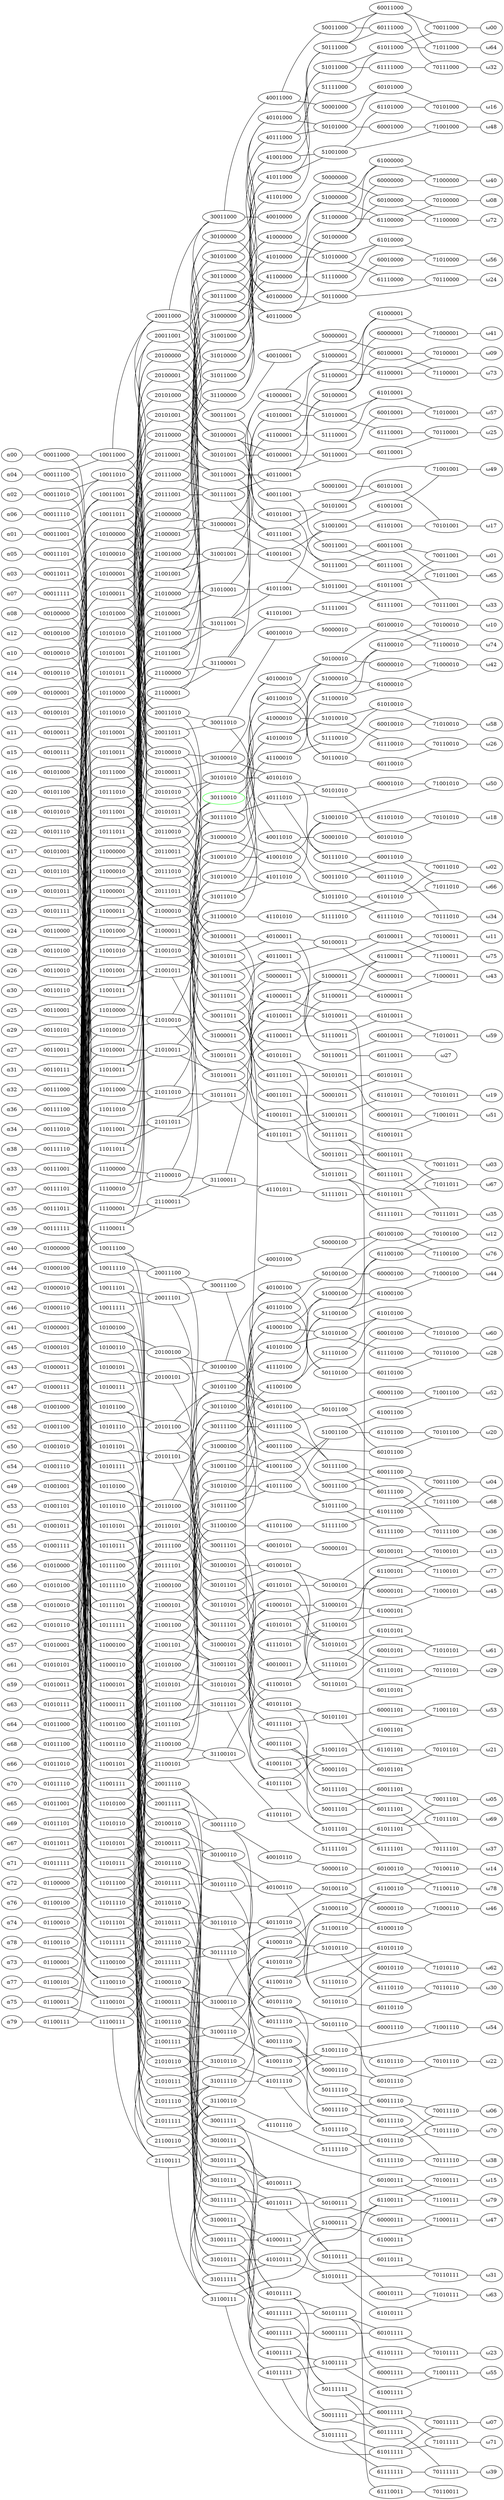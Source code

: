 strict graph {

  graph [nodωsωp=-1, ranksωp=6];
  rankdir=LR;

α00 -- 00011000 -- 10011000 -- 20011000 -- 30011000 -- 40011000 -- 50011000 -- 60011000 -- 70011000 -- ω00 [weighte=2]
α01 -- 00011001 -- 10011001 -- 20011001 -- 30011001 -- 40011001 -- 50011001 -- 60011001 -- 70011001 -- ω01 [weighte=2]
α02 -- 00011010 -- 10011010 -- 20011010 -- 30011010 -- 40011010 -- 50011010 -- 60011010 -- 70011010 -- ω02 [weighte=2]
α03 -- 00011011 -- 10011011 -- 20011011 -- 30011011 -- 40011011 -- 50011011 -- 60011011 -- 70011011 -- ω03 [weighte=2]
α04 -- 00011100 -- 10011100 -- 20011100 -- 30011100 -- 40011100 -- 50011100 -- 60011100 -- 70011100 -- ω04 [weighte=30]
α05 -- 00011101 -- 10011101 -- 20011101 -- 30011101 -- 40011101 -- 50011101 -- 60011101 -- 70011101 -- ω05 [weighte=2]
α06 -- 00011110 -- 10011110 -- 20011110 -- 30011110 -- 40011110 -- 50011110 -- 60011110 -- 70011110 -- ω06 [weighte=2]
α07 -- 00011111 -- 10011111 -- 20011111 -- 30011111 -- 40011111 -- 50011111 -- 60011111 -- 70011111 -- ω07 [weighte=2]
α08 -- 00100000 -- 10100000 -- 20100000 -- 30100000 -- 40100000 -- 50100000 -- 60100000 -- 70100000 -- ω08 [weighte=2]
α09 -- 00100001 -- 10100001 -- 20100001 -- 30100001 -- 40100001 -- 50100001 -- 60100001 -- 70100001 -- ω09 [weighte=2]
α10 -- 00100010 -- 10100010 -- 20100010 -- 30100010 -- 40100010 -- 50100010 -- 60100010 -- 70100010 -- ω10 [weighte=2]
α11 -- 00100011 -- 10100011 -- 20100011 -- 30100011 -- 40100011 -- 50100011 -- 60100011 -- 70100011 -- ω11 [weighte=2]
α12 -- 00100100 -- 10100100 -- 20100100 -- 30100100 -- 40100100 -- 50100100 -- 60100100 -- 70100100 -- ω12 [weighte=2]
α13 -- 00100101 -- 10100101 -- 20100101 -- 30100101 -- 40100101 -- 50100101 -- 60100101 -- 70100101 -- ω13 [weighte=2]
α14 -- 00100110 -- 10100110 -- 20100110 -- 30100110 -- 40100110 -- 50100110 -- 60100110 -- 70100110 -- ω14 [weighte=2]
α15 -- 00100111 -- 10100111 -- 20100111 -- 30100111 -- 40100111 -- 50100111 -- 60100111 -- 70100111 -- ω15 [weighte=2]
α16 -- 00101000 -- 10101000 -- 20101000 -- 30101000 -- 40101000 -- 50101000 -- 60101000 -- 70101000 -- ω16 [weighte=2]
α17 -- 00101001 -- 10101001 -- 20101001 -- 30101001 -- 40101001 -- 50101001 -- 60101001 -- 70101001 -- ω17 [weighte=2]
α18 -- 00101010 -- 10101010 -- 20101010 -- 30101010 -- 40101010 -- 50101010 -- 60101010 -- 70101010 -- ω18 [weighte=2]
α19 -- 00101011 -- 10101011 -- 20101011 -- 30101011 -- 40101011 -- 50101011 -- 60101011 -- 70101011 -- ω19 [weighte=2]
α20 -- 00101100 -- 10101100 -- 20101100 -- 30101100 -- 40101100 -- 50101100 -- 60101100 -- 70101100 -- ω20 [weighte=2]
α21 -- 00101101 -- 10101101 -- 20101101 -- 30101101 -- 40101101 -- 50101101 -- 60101101 -- 70101101 -- ω21 [weighte=2]
α22 -- 00101110 -- 10101110 -- 20101110 -- 30101110 -- 40101110 -- 50101110 -- 60101110 -- 70101110 -- ω22 [weighte=2]
α23 -- 00101111 -- 10101111 -- 20101111 -- 30101111 -- 40101111 -- 50101111 -- 60101111 -- 70101111 -- ω23 [weighte=2]
α24 -- 00110000 -- 10110000 -- 20110000 -- 30110000 -- 40110000 -- 50110000             -- 70110000 -- ω24 [weighte=2]
α25 -- 00110001 -- 10110001 -- 20110001 -- 30110001 -- 40110001 -- 50110001 -- 60110001 -- 70110001 -- ω25 [weighte=2]
α26 -- 00110010 -- 10110010 -- 20110010 -- 30110010 -- 40110010 -- 50110010 -- 60110010 -- 70110010 -- ω26 [weighte=2]
α27 -- 00110011 -- 10110011 -- 20110011 -- 30110011 -- 40110011 -- 50110011 -- 60110011             -- ω27 [weighte=2]
α28 -- 00110100 -- 10110100 -- 20110100 -- 30110100 -- 40110100 -- 50110100 -- 60110100 -- 70110100 -- ω28 [weighte=2]
α29 -- 00110101 -- 10110101 -- 20110101 -- 30110101 -- 40110101 -- 50110101 -- 60110101 -- 70110101 -- ω29 [weighte=2]
α30 -- 00110110 -- 10110110 -- 20110110 -- 30110110 -- 40110110 -- 50110110 -- 60110110 -- 70110110 -- ω30 [weighte=2]
α31 -- 00110111 -- 10110111 -- 20110111 -- 30110111 -- 40110111 -- 50110111 -- 60110111 -- 70110111 -- ω31 [weighte=2]
α32 -- 00111000 -- 10111000 -- 20111000 -- 30111000 -- 40111000 -- 50111000 -- 60111000 -- 70111000 -- ω32 [weighte=2]
α33 -- 00111001 -- 10111001 -- 20111001 -- 30111001 -- 40111001 -- 50111001 -- 60111001 -- 70111001 -- ω33 [weighte=2]
α34 -- 00111010 -- 10111010 -- 20111010 -- 30111010 -- 40111010 -- 50111010 -- 60111010 -- 70111010 -- ω34 [weighte=2]
α35 -- 00111011 -- 10111011 -- 20111011 -- 30111011 -- 40111011 -- 50111011 -- 60111011 -- 70111011 -- ω35 [weighte=2]
α36 -- 00111100 -- 10111100 -- 20111100 -- 30111100 -- 40111100 -- 50111100 -- 60111100 -- 70111100 -- ω36 [weighte=2]
α37 -- 00111101 -- 10111101 -- 20111101 -- 30111101 -- 40111101 -- 50111101 -- 60111101 -- 70111101 -- ω37 [weighte=2]
α38 -- 00111110 -- 10111110 -- 20111110 -- 30111110 -- 40111110 -- 50111110 -- 60111110 -- 70111110 -- ω38 [weighte=2]
α39 -- 00111111 -- 10111111 -- 20111111 -- 30111111 -- 40111111 -- 50111111 -- 60111111 -- 70111111 -- ω39 [weighte=2]
α40 -- 01000000 -- 11000000 -- 21000000 -- 31000000 -- 41000000 -- 51000000 -- 61000000 -- 71000000 -- ω40 [weighte=2]
α41 -- 01000001 -- 11000001 -- 21000001 -- 31000001 -- 41000001 -- 51000001 -- 61000001 -- 71000001 -- ω41 [weighte=2]
α42 -- 01000010 -- 11000010 -- 21000010 -- 31000010 -- 41000010 -- 51000010 -- 61000010 -- 71000010 -- ω42 [weighte=2]
α43 -- 01000011 -- 11000011 -- 21000011 -- 31000011 -- 41000011 -- 51000011 -- 61000011 -- 71000011 -- ω43 [weighte=2]
α44 -- 01000100 -- 11000100 -- 21000100 -- 31000100 -- 41000100 -- 51000100 -- 61000100 -- 71000100 -- ω44 [weighte=2]
α45 -- 01000101 -- 11000101 -- 21000101 -- 31000101 -- 41000101 -- 51000101 -- 61000101 -- 71000101 -- ω45 [weighte=2]
α46 -- 01000110 -- 11000110 -- 21000110 -- 31000110 -- 41000110 -- 51000110 -- 61000110 -- 71000110 -- ω46 [weighte=2]
α47 -- 01000111 -- 11000111 -- 21000111 -- 31000111 -- 41000111 -- 51000111 -- 61000111 -- 71000111 -- ω47 [weighte=2]
α48 -- 01001000 -- 11001000 -- 21001000 -- 31001000 -- 41001000 -- 51001000             -- 71001000 -- ω48 [weighte=2]
α49 -- 01001001 -- 11001001 -- 21001001 -- 31001001 -- 41001001 -- 51001001 -- 61001001 -- 71001001 -- ω49 [weighte=2]
α50 -- 01001010 -- 11001010 -- 21001010 -- 31001010 -- 41001010 -- 51001010             -- 71001010 -- ω50 [weighte=2]
α51 -- 01001011 -- 11001011 -- 21001011 -- 31001011 -- 41001011 -- 51001011 -- 61001011 -- 71001011 -- ω51 [weighte=2]
α52 -- 01001100 -- 11001100 -- 21001100 -- 31001100 -- 41001100 -- 51001100 -- 61001100 -- 71001100 -- ω52 [weighte=2]
α53 -- 01001101 -- 11001101 -- 21001101 -- 31001101 -- 41001101 -- 51001101 -- 61001101 -- 71001101 -- ω53 [weighte=2]
α54 -- 01001110 -- 11001110 -- 21001110 -- 31001110 -- 41001110 -- 51001110             -- 71001110 -- ω54 [weighte=2]
α55 -- 01001111 -- 11001111 -- 21001111 -- 31001111 -- 41001111 -- 51001111 -- 61001111 -- 71001111 -- ω55 [weighte=2]
α56 -- 01010000 -- 11010000 -- 21010000 -- 31010000 -- 41010000 -- 51010000 -- 61010000 -- 71010000 -- ω56 [weighte=2]
α57 -- 01010001 -- 11010001 -- 21010001 -- 31010001 -- 41010001 -- 51010001 -- 61010001 -- 71010001 -- ω57 [weighte=2]
α58 -- 01010010 -- 11010010 -- 21010010 -- 31010010 -- 41010010 -- 51010010 -- 61010010 -- 71010010 -- ω58 [weighte=2]
α59 -- 01010011 -- 11010011 -- 21010011 -- 31010011 -- 41010011 -- 51010011 -- 61010011 -- 71010011 -- ω59 [weighte=2]
α60 -- 01010100 -- 11010100 -- 21010100 -- 31010100 -- 41010100 -- 51010100 -- 61010100 -- 71010100 -- ω60 [weighte=2]
α61 -- 01010101 -- 11010101 -- 21010101 -- 31010101 -- 41010101 -- 51010101 -- 61010101 -- 71010101 -- ω61 [weighte=2]
α62 -- 01010110 -- 11010110 -- 21010110 -- 31010110 -- 41010110 -- 51010110 -- 61010110 -- 71010110 -- ω62 [weighte=2]
α63 -- 01010111 -- 11010111 -- 21010111 -- 31010111 -- 41010111 -- 51010111 -- 61010111 -- 71010111 -- ω63 [weighte=2]
α64 -- 01011000 -- 11011000 -- 21011000 -- 31011000 -- 41011000 -- 51011000 -- 61011000 -- 71011000 -- ω64 [weighte=2]
α65 -- 01011001 -- 11011001 -- 21011001 -- 31011001 -- 41011001 -- 51011001 -- 61011001 -- 71011001 -- ω65 [weighte=2]
α66 -- 01011010 -- 11011010 -- 21011010 -- 31011010 -- 41011010 -- 51011010 -- 61011010 -- 71011010 -- ω66 [weighte=2]
α67 -- 01011011 -- 11011011 -- 21011011 -- 31011011 -- 41011011 -- 51011011 -- 61011011 -- 71011011 -- ω67 [weighte=2]
α68 -- 01011100 -- 11011100 -- 21011100 -- 31011100 -- 41011100 -- 51011100 -- 61011100 -- 71011100 -- ω68 [weighte=2]
α69 -- 01011101 -- 11011101 -- 21011101 -- 31011101 -- 41011101 -- 51011101 -- 61011101 -- 71011101 -- ω69 [weighte=2]
α70 -- 01011110 -- 11011110 -- 21011110 -- 31011110 -- 41011110 -- 51011110 -- 61011110 -- 71011110 -- ω70 [weighte=2]
α71 -- 01011111 -- 11011111 -- 21011111 -- 31011111 -- 41011111 -- 51011111 -- 61011111 -- 71011111 -- ω71 [weighte=2]
α72 -- 01100000 -- 11100000 -- 21100000 -- 31100000 -- 41100000 -- 51100000 -- 61100000 -- 71100000 -- ω72 [weighte=2]
α73 -- 01100001 -- 11100001 -- 21100001 -- 31100001 -- 41100001 -- 51100001 -- 61100001 -- 71100001 -- ω73 [weighte=2]
α74 -- 01100010 -- 11100010 -- 21100010 -- 31100010 -- 41100010 -- 51100010 -- 61100010 -- 71100010 -- ω74 [weighte=2]
α75 -- 01100011 -- 11100011 -- 21100011 -- 31100011 -- 41100011 -- 51100011 -- 61100011 -- 71100011 -- ω75 [weighte=2]
α76 -- 01100100 -- 11100100 -- 21100100 -- 31100100 -- 41100100 -- 51100100 -- 61100100 -- 71100100 -- ω76 [weighte=2]
α77 -- 01100101 -- 11100101 -- 21100101 -- 31100101 -- 41100101 -- 51100101 -- 61100101 -- 71100101 -- ω77 [weighte=2]
α78 -- 01100110 -- 11100110 -- 21100110 -- 31100110 -- 41100110 -- 51100110 -- 61100110 -- 71100110 -- ω78 [weighte=2]
α79 -- 01100111 -- 11100111 -- 21100111 -- 31100111 --                         61100111 -- 71100111 -- ω79 [weighte=2]


  00011000 -- 10011100 [weight=10]
  00011001 -- 10011101 [weight=10]
  00011010 -- 10011110 [weight=10]
  00011011 -- 10011111 [weight=10]
  00011100 -- 10011000 [weight=10]
  00011101 -- 10011001 [weight=10]
  00011110 -- 10011010 [weight=10]
  00011111 -- 10011011 [weight=10]
  00100000 -- 10100100 [weight=10]
  00100001 -- 10100101 [weight=10]
  00100010 -- 10100110 [weight=10]
  00100011 -- 10100111 [weight=10]
  00100100 -- 10100000 [weight=10]
  00100101 -- 10100001 [weight=10]
  00100110 -- 10100010 [weight=10]
  00100111 -- 10100011 [weight=10]
  00101000 -- 10101100 [weight=10]
  00101001 -- 10101101 [weight=10]
  00101010 -- 10101110 [weight=10]
  00101011 -- 10101111 [weight=10]
  00101100 -- 10101000 [weight=10]
  00101101 -- 10101001 [weight=10]
  00101110 -- 10101010 [weight=10]
  00101111 -- 10101011 [weight=10]
  00110000 -- 10110100 [weight=10]
  00110001 -- 10110101 [weight=10]
  00110010 -- 10110110 [weight=10]
  00110011 -- 10110111 [weight=10]
  00110100 -- 10110000 [weight=10]
  00110101 -- 10110001 [weight=10]
  00110110 -- 10110010 [weight=10]
  00110111 -- 10110011 [weight=10]
  00111000 -- 10111100 [weight=10]
  00111001 -- 10111101 [weight=10]
  00111010 -- 10111110 [weight=10]
  00111011 -- 10111111 [weight=10]
  00111100 -- 10111000 [weight=10]
  00111101 -- 10111001 [weight=10]
  00111110 -- 10111010 [weight=10]
  00111111 -- 10111011 [weight=10]
  01000000 -- 11000100 [weight=10]
  01000001 -- 11000101 [weight=10]
  01000010 -- 11000110 [weight=10]
  01000011 -- 11000111 [weight=10]
  01000100 -- 11000000 [weight=10]
  01000101 -- 11000001 [weight=10]
  01000110 -- 11000010 [weight=10]
  01000111 -- 11000011 [weight=10]
  01001000 -- 11001100 [weight=10]
  01001001 -- 11001101 [weight=10]
  01001010 -- 11001110 [weight=10]
  01001011 -- 11001111 [weight=10]
  01001100 -- 11001000 [weight=10]
  01001101 -- 11001001 [weight=10]
  01001110 -- 11001010 [weight=10]
  01001111 -- 11001011 [weight=10]
  01010000 -- 11010100 [weight=10]
  01010001 -- 11010101 [weight=10]
  01010010 -- 11010110 [weight=10]
  01010011 -- 11010111 [weight=10]
  01010100 -- 11010000 [weight=10]
  01010101 -- 11010001 [weight=10]
  01010110 -- 11010010 [weight=10]
  01010111 -- 11010011 [weight=10]
  01011000 -- 11011100 [weight=10]
  01011001 -- 11011101 [weight=10]
  01011010 -- 11011110 [weight=10]
  01011011 -- 11011111 [weight=10]
  01011100 -- 11011000 [weight=10]
  01011101 -- 11011001 [weight=10]
  01011110 -- 11011010 [weight=10]
  01011111 -- 11011011 [weight=10]
  01100000 -- 11100100 [weight=10]
  01100001 -- 11100101 [weight=10]
  01100010 -- 11100110 [weight=10]
  01100011 -- 11100111 [weight=10]
  01100100 -- 11100000 [weight=10]
  01100101 -- 11100001 [weight=10]
  01100110 -- 11100010 [weight=10]
  01100111 -- 11100011 [weight=10]  
  10011000 -- 20011010 [weight=10]
  10011001 -- 20011011 [weight=10]
  10011010 -- 20011000 [weight=10]
  10011011 -- 20011001 [weight=10]
  10011100 -- 20011110 [weight=10]
  10011101 -- 20011111 [weight=10]
  10011110 -- 20011100 [weight=10]
  10011111 -- 20011101 [weight=10]
  10100000 -- 20100010 [weight=10]
  10100001 -- 20100011 [weight=10]
  10100010 -- 20100000 [weight=10]
  10100011 -- 20100001 [weight=10]
  10100100 -- 20100110 [weight=10]
  10100101 -- 20100111 [weight=10]
  10100110 -- 20100100 [weight=10]
  10100111 -- 20100101 [weight=10]
  10101000 -- 20101010 [weight=10]
  10101001 -- 20101011 [weight=10]
  10101010 -- 20101000 [weight=10]
  10101011 -- 20101001 [weight=10]
  10101100 -- 20101110 [weight=10]
  10101101 -- 20101111 [weight=10]
  10101110 -- 20101100 [weight=10]
  10101111 -- 20101101 [weight=10]
  10110000 -- 20110010 [weight=10]
  10110001 -- 20110011 [weight=10]
  10110010 -- 20110000 [weight=10]
  10110011 -- 20110001 [weight=10]
  10110100 -- 20110110 [weight=10]
  10110101 -- 20110111 [weight=10]
  10110110 -- 20110100 [weight=10]
  10110111 -- 20110101 [weight=10]
  10111000 -- 20111010 [weight=10]
  10111001 -- 20111011 [weight=10]
  10111010 -- 20111000 [weight=10]
  10111011 -- 20111001 [weight=10]
  10111100 -- 20111110 [weight=10]
  10111101 -- 20111111 [weight=10]
  10111110 -- 20111100 [weight=10]
  10111111 -- 20111101 [weight=10]
  11000000 -- 21000010 [weight=10]
  11000001 -- 21000011 [weight=10]
  11000010 -- 21000000 [weight=10]
  11000011 -- 21000001 [weight=10]
  11000100 -- 21000110 [weight=10]
  11000101 -- 21000111 [weight=10]
  11000110 -- 21000100 [weight=10]
  11000111 -- 21000101 [weight=10]
  11001000 -- 21001010 [weight=10]
  11001001 -- 21001011 [weight=10]
  11001010 -- 21001000 [weight=10]
  11001011 -- 21001001 [weight=10]
  11001100 -- 21001110 [weight=10]
  11001101 -- 21001111 [weight=10]
  11001110 -- 21001100 [weight=10]
  11001111 -- 21001101 [weight=10]
  11010000 -- 21010010 [weight=10]
  11010001 -- 21010011 [weight=10]
  11010010 -- 21010000 [weight=10]
  11010011 -- 21010001 [weight=10]
  11010100 -- 21010110 [weight=10]
  11010101 -- 21010111 [weight=10]
  11010110 -- 21010100 [weight=10]
  11010111 -- 21010101 [weight=10]
  11011000 -- 21011010 [weight=10]
  11011001 -- 21011011 [weight=10]
  11011010 -- 21011000 [weight=10]
  11011011 -- 21011001 [weight=10]
  11011100 -- 21011110 [weight=10]
  11011101 -- 21011111 [weight=10]
  11011110 -- 21011100 [weight=10]
  11011111 -- 21011101 [weight=10]
  11100000 -- 21100010 [weight=10]
  11100001 -- 21100011 [weight=10]
  11100010 -- 21100000 [weight=10]
  11100011 -- 21100001 [weight=10]
  11100100 -- 21100110 [weight=10]
  11100101 -- 21100111 [weight=10]
  11100110 -- 21100100 [weight=10]
  11100111 -- 21100101 [weight=10]
  20011000 -- 30011001 [weight=10]
  20011001 -- 30011000 [weight=10]
  20011010 -- 30011011 [weight=10]
  20011011 -- 30011010 [weight=10]
  20011100 -- 30011101 [weight=10]
  20011101 -- 30011100 [weight=10]
  20011110 -- 30011111 [weight=10]
  20011111 -- 30011110 [weight=10]
  20100000 -- 30100001 [weight=10]
  20100001 -- 30100000 [weight=10]
  20100010 -- 30100011 [weight=10]
  20100011 -- 30100010 [weight=10]
  20100100 -- 30100101 [weight=10]
  20100101 -- 30100100 [weight=10]
  20100110 -- 30100111 [weight=10]
  20100111 -- 30100110 [weight=10]
  20101000 -- 30101001 [weight=10]
  20101001 -- 30101000 [weight=10]
  20101010 -- 30101011 [weight=10]
  20101011 -- 30101010 [weight=10]
  20101100 -- 30101101 [weight=10]
  20101101 -- 30101100 [weight=10]
  20101110 -- 30101111 [weight=10]
  20101111 -- 30101110 [weight=10]
  20110000 -- 30110001 [weight=10]
  20110001 -- 30110000 [weight=10]
  20110010 -- 30110011 [weight=10]
  20110011 -- 30110010 [weight=10]
  20110100 -- 30110101 [weight=10]
  20110101 -- 30110100 [weight=10]
  20110110 -- 30110111 [weight=10]
  20110111 -- 30110110 [weight=10]
  20111000 -- 30111001 [weight=10]
  20111001 -- 30111000 [weight=10]
  20111010 -- 30111011 [weight=10]
  20111011 -- 30111010 [weight=10]
  20111100 -- 30111101 [weight=10]
  20111101 -- 30111100 [weight=10]
  20111110 -- 30111111 [weight=10]
  20111111 -- 30111110 [weight=10]
  21000000 -- 31000001 [weight=10]
  21000001 -- 31000000 [weight=10]
  21000010 -- 31000011 [weight=10]
  21000011 -- 31000010 [weight=10]
  21000100 -- 31000101 [weight=10]
  21000101 -- 31000100 [weight=10]
  21000110 -- 31000111 [weight=10]
  21000111 -- 31000110 [weight=10]
  21001000 -- 31001001 [weight=10]
  21001001 -- 31001000 [weight=10]
  21001010 -- 31001011 [weight=10]
  21001011 -- 31001010 [weight=10]
  21001100 -- 31001101 [weight=10]
  21001101 -- 31001100 [weight=10]
  21001110 -- 31001111 [weight=10]
  21001111 -- 31001110 [weight=10]
  21010000 -- 31010001 [weight=10]
  21010001 -- 31010000 [weight=10]
  21010010 -- 31010011 [weight=10]
  21010011 -- 31010010 [weight=10]
  21010100 -- 31010101 [weight=10]
  21010101 -- 31010100 [weight=10]
  21010110 -- 31010111 [weight=10]
  21010111 -- 31010110 [weight=10]
  21011000 -- 31011001 [weight=10]
  21011001 -- 31011000 [weight=10]
  21011010 -- 31011011 [weight=10]
  21011011 -- 31011010 [weight=10]
  21011100 -- 31011101 [weight=10]
  21011101 -- 31011100 [weight=10]
  21011110 -- 31011111 [weight=10]
  21011111 -- 31011110 [weight=10]
  21100000 -- 31100001 [weight=10]
  21100001 -- 31100000 [weight=10]
  21100010 -- 31100011 [weight=10]
  21100011 -- 31100010 [weight=10]
  21100100 -- 31100101 [weight=10]
  21100101 -- 31100100 [weight=10]
  21100110 -- 31100111 [weight=10]
  21100111 -- 31100110 [weight=10]  
  30011000 -- 40010000 [weight=10]
  30011001 -- 40010001 [weight=10]
  30011010 -- 40010010 [weight=10]
  30011011 -- 40010011 [weight=20]
  30011100 -- 40010100 [weight=10]
  30011101 -- 40010101 [weight=10]
  30011110 -- 40010110 [weight=10]
  30011111 -- 60100111 [weight=10]
  30100000 -- 40101000 [weight=10]
  30100001 -- 40101001 [weight=10]
  30100010 -- 40101010 [weight=10]
  30100011 -- 40101011 [weight=10]
  30100100 -- 40101100 [weight=10]
  30100101 -- 40101101 [weight=10]
  30100110 -- 40101110 [weight=10]
  30100111 -- 40101111 [weight=10]
  30101000 -- 40100000 [weight=10]
  30101001 -- 40100001 [weight=10]
  30101010 -- 40100010 [weight=10]
  30101011 -- 40100011 [weight=10]
  30101100 -- 40100100 [weight=10]
  30101101 -- 40100101 [weight=10]
  30101110 -- 40100110 [weight=10]
  30101111 -- 40100111 [weight=10]
  30110000 -- 40111000 [weight=10]
  30110001 -- 40111001 [weight=10]
  30110010 -- 40111010 [weight=20 color=gray]
  30110010[color=green]
  30110011 -- 40111011 [weight=10]
  30110100 -- 40111100 [weight=10]
  30110101 -- 40111101 [weight=10]
  30110110 -- 40111110 [weight=10]
  30110111 -- 40111111 [weight=10]
  30111000 -- 40110000 [weight=10]
  30111001 -- 40110001 [weight=10]
  30111010 -- 40110010 [weight=10]
  30111011 -- 40110011 [weight=10]
  30111100 -- 40110100 [weight=10]
  30111101 -- 40110101 [weight=10]
  30111110 -- 40110110 [weight=10]
  30111111 -- 40110111 [weight=10]
  31000000 -- 41001000 [weight=10]
  31000001 -- 41001001 [weight=10]
  31000010 -- 41001010 [weight=10]
  31000011 -- 41001011 [weight=10]
  31000100 -- 41001100 [weight=10]
  31000101 -- 41001101 [weight=10]
  31000110 -- 41001110 [weight=10]
  31000111 -- 41001111 [weight=10]
  31001000 -- 41000000 [weight=10]
  31001001 -- 41000001 [weight=10]
  31001010 -- 41000010 [weight=10]
  31001011 -- 41000011 [weight=10]
  31001100 -- 41000100 [weight=10]
  31001101 -- 41000101 [weight=10]
  31001110 -- 41000110 [weight=10]
  31001111 -- 41000111 [weight=10]
  31010000 -- 41011000 [weight=10]
  31010001 -- 41011001 [weight=10]
  31010010 -- 41011010 [weight=10]
  31010011 -- 41011011 [weight=10]
  31010100 -- 41011100 [weight=10]
  31010101 -- 41011101 [weight=10]
  31010110 -- 41011110 [weight=10]
  31010111 -- 41011111 [weight=10]
  31011000 -- 41010000 [weight=10]
  31011001 -- 41010001 [weight=10]
  31011010 -- 41010010 [weight=10]
  31011011 -- 41010011 [weight=10]
  31011100 -- 41010100 [weight=10]
  31011101 -- 41010101 [weight=10]
  31011110 -- 41010110 [weight=10]
  31011111 -- 41010111 [weight=10]
  31100000 -- 41101000 [weight=10]
  31100001 -- 41101001 [weight=10]
  31100010 -- 41101010 [weight=10]
  31100011 -- 41101011 [weight=10]
  31100100 -- 41101100 [weight=10]
  31100101 -- 41101101 [weight=10]
  31100110 -- 41101110 [weight=10]
  31100111 -- 61011111 [weight=10]  
  40010000 -- 50000000 [weight=10]
  40010001 -- 50000001 [weight=10]
  40010010 -- 50000010 [weight=10]
  30011011 -- 50000011 [weight=20]
  40010100 -- 50000100 [weight=10]
  40010101 -- 50000101 [weight=10]
  40010110 -- 50000110 [weight=10]
  40011000 -- 50001000 [weight=10]
  40011001 -- 50001001 [weight=10]
  40011010 -- 50001010 [weight=10]
  40011011 -- 50001011 [weight=10]
  40011100 -- 60101100 [weight=10]
  40011101 -- 50001101 [weight=10]
  40011110 -- 50001110 [weight=10]
  40011111 -- 50001111 [weight=10]
  40100000 -- 50110000 [weight=10]
  40100001 -- 50110001 [weight=10]
  40100010 -- 50110010 [weight=10]
  40100011 -- 50110011 [weight=10]
  40100100 -- 50110100 [weight=10]
  40100101 -- 50110101 [weight=10]
  40100110 -- 50110110 [weight=10]
  40100111 -- 50110111 [weight=10]
  40101000 -- 50111000 [weight=10]
  40101001 -- 50111001 [weight=10]
  40101010 -- 50111010 [weight=10]
  40101011 -- 50111011 [weight=10]
  40101100 -- 50111100 [weight=10]
  40101101 -- 50111101 [weight=10]
  40101110 -- 50111110 [weight=10]
  40101111 -- 50111111 [weight=10]
  40110000 -- 50100000 [weight=10]
  40110001 -- 50100001 [weight=10]
  40110010 -- 50100010 [weight=10]
  40110011 -- 50100011 [weight=10]
  40110100 -- 50100100 [weight=10]
  40110101 -- 50100101 [weight=10]
  40110110 -- 50100110 [weight=10]
  40110111 -- 50100111 [weight=10]
  40111000 -- 50101000 [weight=10]
  40111001 -- 50101001 [weight=10]
  40111010 -- 50101010 [weight=10]
  40111011 -- 50101011 [weight=10]
  40111100 -- 50101100 [weight=10]
  40111101 -- 50101101 [weight=10]
  40111110 -- 50101110 [weight=10]
  40111111 -- 50101111 [weight=10]
  41000000 -- 51010000 [weight=10]
  41000001 -- 51010001 [weight=10]
  41000010 -- 51010010 [weight=10]
  41000011 -- 51010011 [weight=10]
  41000100 -- 51010100 [weight=10]
  41000101 -- 51010101 [weight=10]
  41000110 -- 51010110 [weight=10]
  41000111 -- 51010111 [weight=10]
  41001000 -- 51011000 [weight=10]
  41001001 -- 51011001 [weight=10]
  41001010 -- 51011010 [weight=10]
  41001011 -- 51011011 [weight=10]
  41001100 -- 51011100 [weight=10]
  41001101 -- 51011101 [weight=10]
  41001110 -- 51011110 [weight=10]
  41001111 -- 51011111 [weight=10]
  41010000 -- 51000000 [weight=10]
  41010001 -- 51000001 [weight=10]
  41010010 -- 51000010 [weight=10]
  41010011 -- 51000011 [weight=10]
  41010100 -- 51000100 [weight=10]
  41010101 -- 51000101 [weight=10]
  41010110 -- 51000110 [weight=10]
  41010111 -- 51000111 [weight=10]
  41011000 -- 51001000 [weight=10]
  41011001 -- 51001001 [weight=10]
  41011010 -- 51001010 [weight=10]
  41011011 -- 51001011 [weight=10]
  41011100 -- 51001100 [weight=10]
  41011101 -- 51001101 [weight=10]
  41011110 -- 51001110 [weight=10]
  41011111 -- 51001111 [weight=10]
  41100000 -- 51110000 [weight=10]
  41100001 -- 51110001 [weight=10]
  41100010 -- 51110010 [weight=10]
  41100011 -- 51110011 [weight=10]
  41100100 -- 51110100 [weight=10]
  41100101 -- 51110101 [weight=10]
  41100110 -- 61010110 [weight=10]
  41101000 -- 51111000 [weight=10]
  41101001 -- 51111001 [weight=10]
  41101010 -- 51111010 [weight=10]
  41101011 -- 51111011 [weight=10]
  41101100 -- 51111100 [weight=10]
  41101101 -- 51111101 [weight=10]
  41101110 -- 51111110 [weight=10]
  41110100 -- 51100100 [weight=10]
  41110101 -- 51100101 [weight=10]
  50000000 -- 60100000 [weight=10]
  50000001 -- 60100001 [weight=10]
  50000010 -- 60100010 [weight=10]
  50000011 -- 60100011 [weight=10]
  50000100 -- 60100100 [weight=10]
  50000101 -- 60100101 [weight=10]
  50000110 -- 60100110 [weight=10]
  50001000 -- 60101000 [weight=10]
  50001001 -- 60101001 [weight=10]
  50001010 -- 60101010 [weight=10]
  50001011 -- 60101011 [weight=10]
  50001101 -- 60101101 [weight=10]
  50001110 -- 60101110 [weight=10]
  50001111 -- 60101111 [weight=10]
  50011000 -- 60111000 [weight=10]
  50011001 -- 60111001 [weight=10]
  50011010 -- 60111010 [weight=10]
  50011011 -- 60111011 [weight=10]
  50011100 -- 60111100 [weight=10]
  50011101 -- 60111101 [weight=10]
  50011110 -- 60111110 [weight=10]
  50011111 -- 60111111 [weight=10]
  50100000 -- 60000000 [weight=10]
  50100001 -- 60000001 [weight=10]
  50100010 -- 60000010 [weight=10]
  50100011 -- 60000011 [weight=10]
  50100100 -- 60000100 [weight=10]
  50100101 -- 60000101 [weight=10]
  50100110 -- 60000110 [weight=10]
  50100111 -- 60000111 [weight=10]
  50101000 -- 60001000 [weight=10]
  50101001 -- 71001001 [weight=10]
  50101010 -- 60001010 [weight=10]
  50101011 -- 60001011 [weight=10]
  50101100 -- 60001100 [weight=10]
  50101101 -- 60001101 [weight=10]
  50101110 -- 60001110 [weight=10]
  50101111 -- 60001111 [weight=10]
  50110000 -- 60010000 [weight=10]
  50110001 -- 60010001 [weight=10]
  50110010 -- 60010010 [weight=10]
  50110011 -- 60010011 [weight=10]
  50110100 -- 60010100 [weight=10]
  50110101 -- 60010101 [weight=10]
  50110110 -- 60010110 [weight=10]
  50110111 -- 60010111 [weight=10]
  50111000 -- 60011000 [weight=10]
  50111001 -- 60011001 [weight=10]
  50111010 -- 60011010 [weight=10]
  50111011 -- 60011011 [weight=10]
  50111100 -- 60011100 [weight=10]
  50111101 -- 60011101 [weight=10]
  50111110 -- 60011110 [weight=10]
  50111111 -- 60011111 [weight=10]
  51000000 -- 61100000 [weight=10]
  51000001 -- 61100001 [weight=10]
  51000010 -- 61100010 [weight=10]
  51000011 -- 61100011 [weight=10]
  51000100 -- 61100100 [weight=10]
  51000101 -- 61100101 [weight=10]
  51000110 -- 61100110 [weight=10]
  51000111 -- 61100111 [weight=10]
  51001000 -- 61101000 [weight=10]
  51001001 -- 61101001 [weight=10]
  51001010 -- 61101010 [weight=10]
  51001011 -- 61101011 [weight=10]
  51001100 -- 61101100 [weight=10]
  51001101 -- 61101101 [weight=10]
  51001110 -- 61101110 [weight=10]
  51001111 -- 61101111 [weight=10]
  51010000 -- 61110000 [weight=10]
  51010001 -- 61110001 [weight=10]
  51010010 -- 61110010 [weight=10]
  51010011 -- 61110011 [weight=10]
  51010100 -- 61110100 [weight=10]
  51010101 -- 61110101 [weight=20]
  51010110 -- 61110110 [weight=10]
  51010111 -- 70110111 [weight=10]
  51011000 -- 61111000 [weight=10]
  51011001 -- 61111001 [weight=10]
  51011010 -- 61111010 [weight=10]
  51011011 -- 61111011 [weight=10]
  51011100 -- 61111100 [weight=10]
  51011101 -- 61111101 [weight=10]
  51011110 -- 61111110 [weight=10]
  51011111 -- 61111111 [weight=10]
  51100000 -- 61000000 [weight=10]
  51100001 -- 61000001 [weight=10]
  51100010 -- 61000010 [weight=10]
  51100011 -- 61000011 [weight=10]
  51100100 -- 61000100 [weight=10]
  51100101 -- 61000101 [weight=10]
  51100110 -- 61000110 [weight=10]
  51110000 -- 61010000 [weight=10]
  51110001 -- 61010001 [weight=10]
  51110010 -- 61010010 [weight=10]
  51110011 -- 61010011 [weight=10]
  51110100 -- 61010100 [weight=10]
  51110101 -- 61010101 [weight=10]
  51110110 -- 61010110 [weight=10]
  51111000 -- 61011000 [weight=10]
  51111001 -- 61011001 [weight=10]
  51111010 -- 61011010 [weight=10]
  51111011 -- 61011011 [weight=10]
  51111100 -- 61011100 [weight=10]
  51111101 -- 61011101 [weight=10]
  51111110 -- 61011110 [weight=10]
  60000000 -- 71000000 [weight=10]
  60000001 -- 71000001 [weight=10]
  60000010 -- 71000010 [weight=10]
  60000011 -- 71000011 [weight=10]
  60000100 -- 71000100 [weight=10]
  60000101 -- 71000101 [weight=10]
  60000110 -- 71000110 [weight=10]
  60000111 -- 71000111 [weight=10]
  60001000 -- 71001000 [weight=10]
  60001010 -- 71001010 [weight=10]
  60001011 -- 71001011 [weight=10]
  60001100 -- 71001100 [weight=10]
  60001101 -- 71001101 [weight=10]
  60001110 -- 71001110 [weight=10]
  60001111 -- 71001111 [weight=10]
  60010000 -- 71010000 [weight=10]
  60010001 -- 71010001 [weight=10]
  60010010 -- 71010010 [weight=10]
  60010011 -- 71010011 [weight=10]
  60010100 -- 71010100 [weight=10]
  60010101 -- 71010101 [weight=10]
  60010110 -- 71010110 [weight=10]
  60010111 -- 71010111 [weight=10]
  60011000 -- 71011000 [weight=10]
  60011001 -- 71011001 [weight=10]
  60011010 -- 71011010 [weight=10]
  60011011 -- 71011011 [weight=10]
  60011100 -- 71011100 [weight=10]
  60011101 -- 71011101 [weight=10]
  60011110 -- 71011110 [weight=10]
  60011111 -- 71011111 [weight=10]
  60100000 -- 71100000 [weight=10]
  60100001 -- 71100001 [weight=10]
  60100010 -- 71100010 [weight=10]
  60100011 -- 71100011 [weight=10]
  60100100 -- 71100100 [weight=10]
  60100101 -- 71100101 [weight=10]
  60100110 -- 71100110 [weight=10]
  60100111 -- 71100111 [weight=10]  
  61011000 -- 70011000 [weight=10]
  61011001 -- 70011001 [weight=10]
  61011010 -- 70011010 [weight=10]
  61011011 -- 70011011 [weight=10]
  61011100 -- 70011100 [weight=10]
  61011101 -- 70011101 [weight=10]
  61011110 -- 70011110 [weight=10]
  61011111 -- 70011111 [weight=10]
  61100000 -- 70100000 [weight=10]
  61100001 -- 70100001 [weight=10]
  61100010 -- 70100010 [weight=10]
  61100011 -- 70100011 [weight=10]
  61100100 -- 70100100 [weight=10]
  61100101 -- 70100101 [weight=10]
  61100110 -- 70100110 [weight=10]
  61100111 -- 70100111 [weight=10]
  61101000 -- 70101000 [weight=10]
  61101001 -- 70101001 [weight=10]
  61101010 -- 70101010 [weight=10]
  61101011 -- 70101011 [weight=10]
  61101100 -- 70101100 [weight=10]
  61101101 -- 70101101 [weight=10]
  61101110 -- 70101110 [weight=10]
  61101111 -- 70101111 [weight=10]
  61110000 -- 70110000 [weight=10]
  61110001 -- 70110001 [weight=10]
  61110010 -- 70110010 [weight=10]
  61110011 -- 70110011 [weight=10]
  61110100 -- 70110100 [weight=10]
  61110101 -- 70110101 [weight=10]
  61110110 -- 70110110 [weight=10]
  61111000 -- 70111000 [weight=10]
  61111001 -- 70111001 [weight=10]
  61111010 -- 70111010 [weight=10]
  61111011 -- 70111011 [weight=10]
  61111100 -- 70111100 [weight=10]
  61111101 -- 70111101 [weight=10]
  61111110 -- 70111110 [weight=10]
  61111111 -- 70111111 [weight=10]

}
